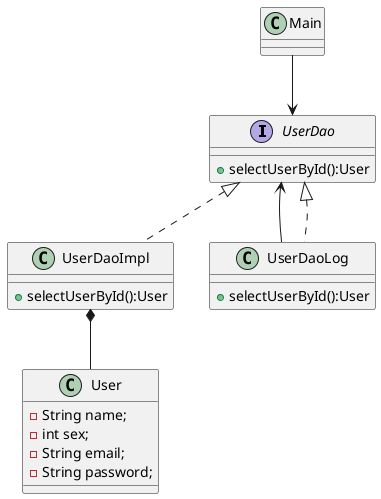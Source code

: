 @startuml

interface UserDao{
+selectUserById():User
}

class User{
    -String name;
    -int sex;
    -String email;
    -String password;
}

class UserDaoImpl{
+selectUserById():User
}

class UserDaoLog{
+selectUserById():User
}

UserDao <-- UserDaoLog
Main --> UserDao
UserDao <|.. UserDaoImpl
UserDao <|.. UserDaoLog
UserDaoImpl *-- User

@enduml
